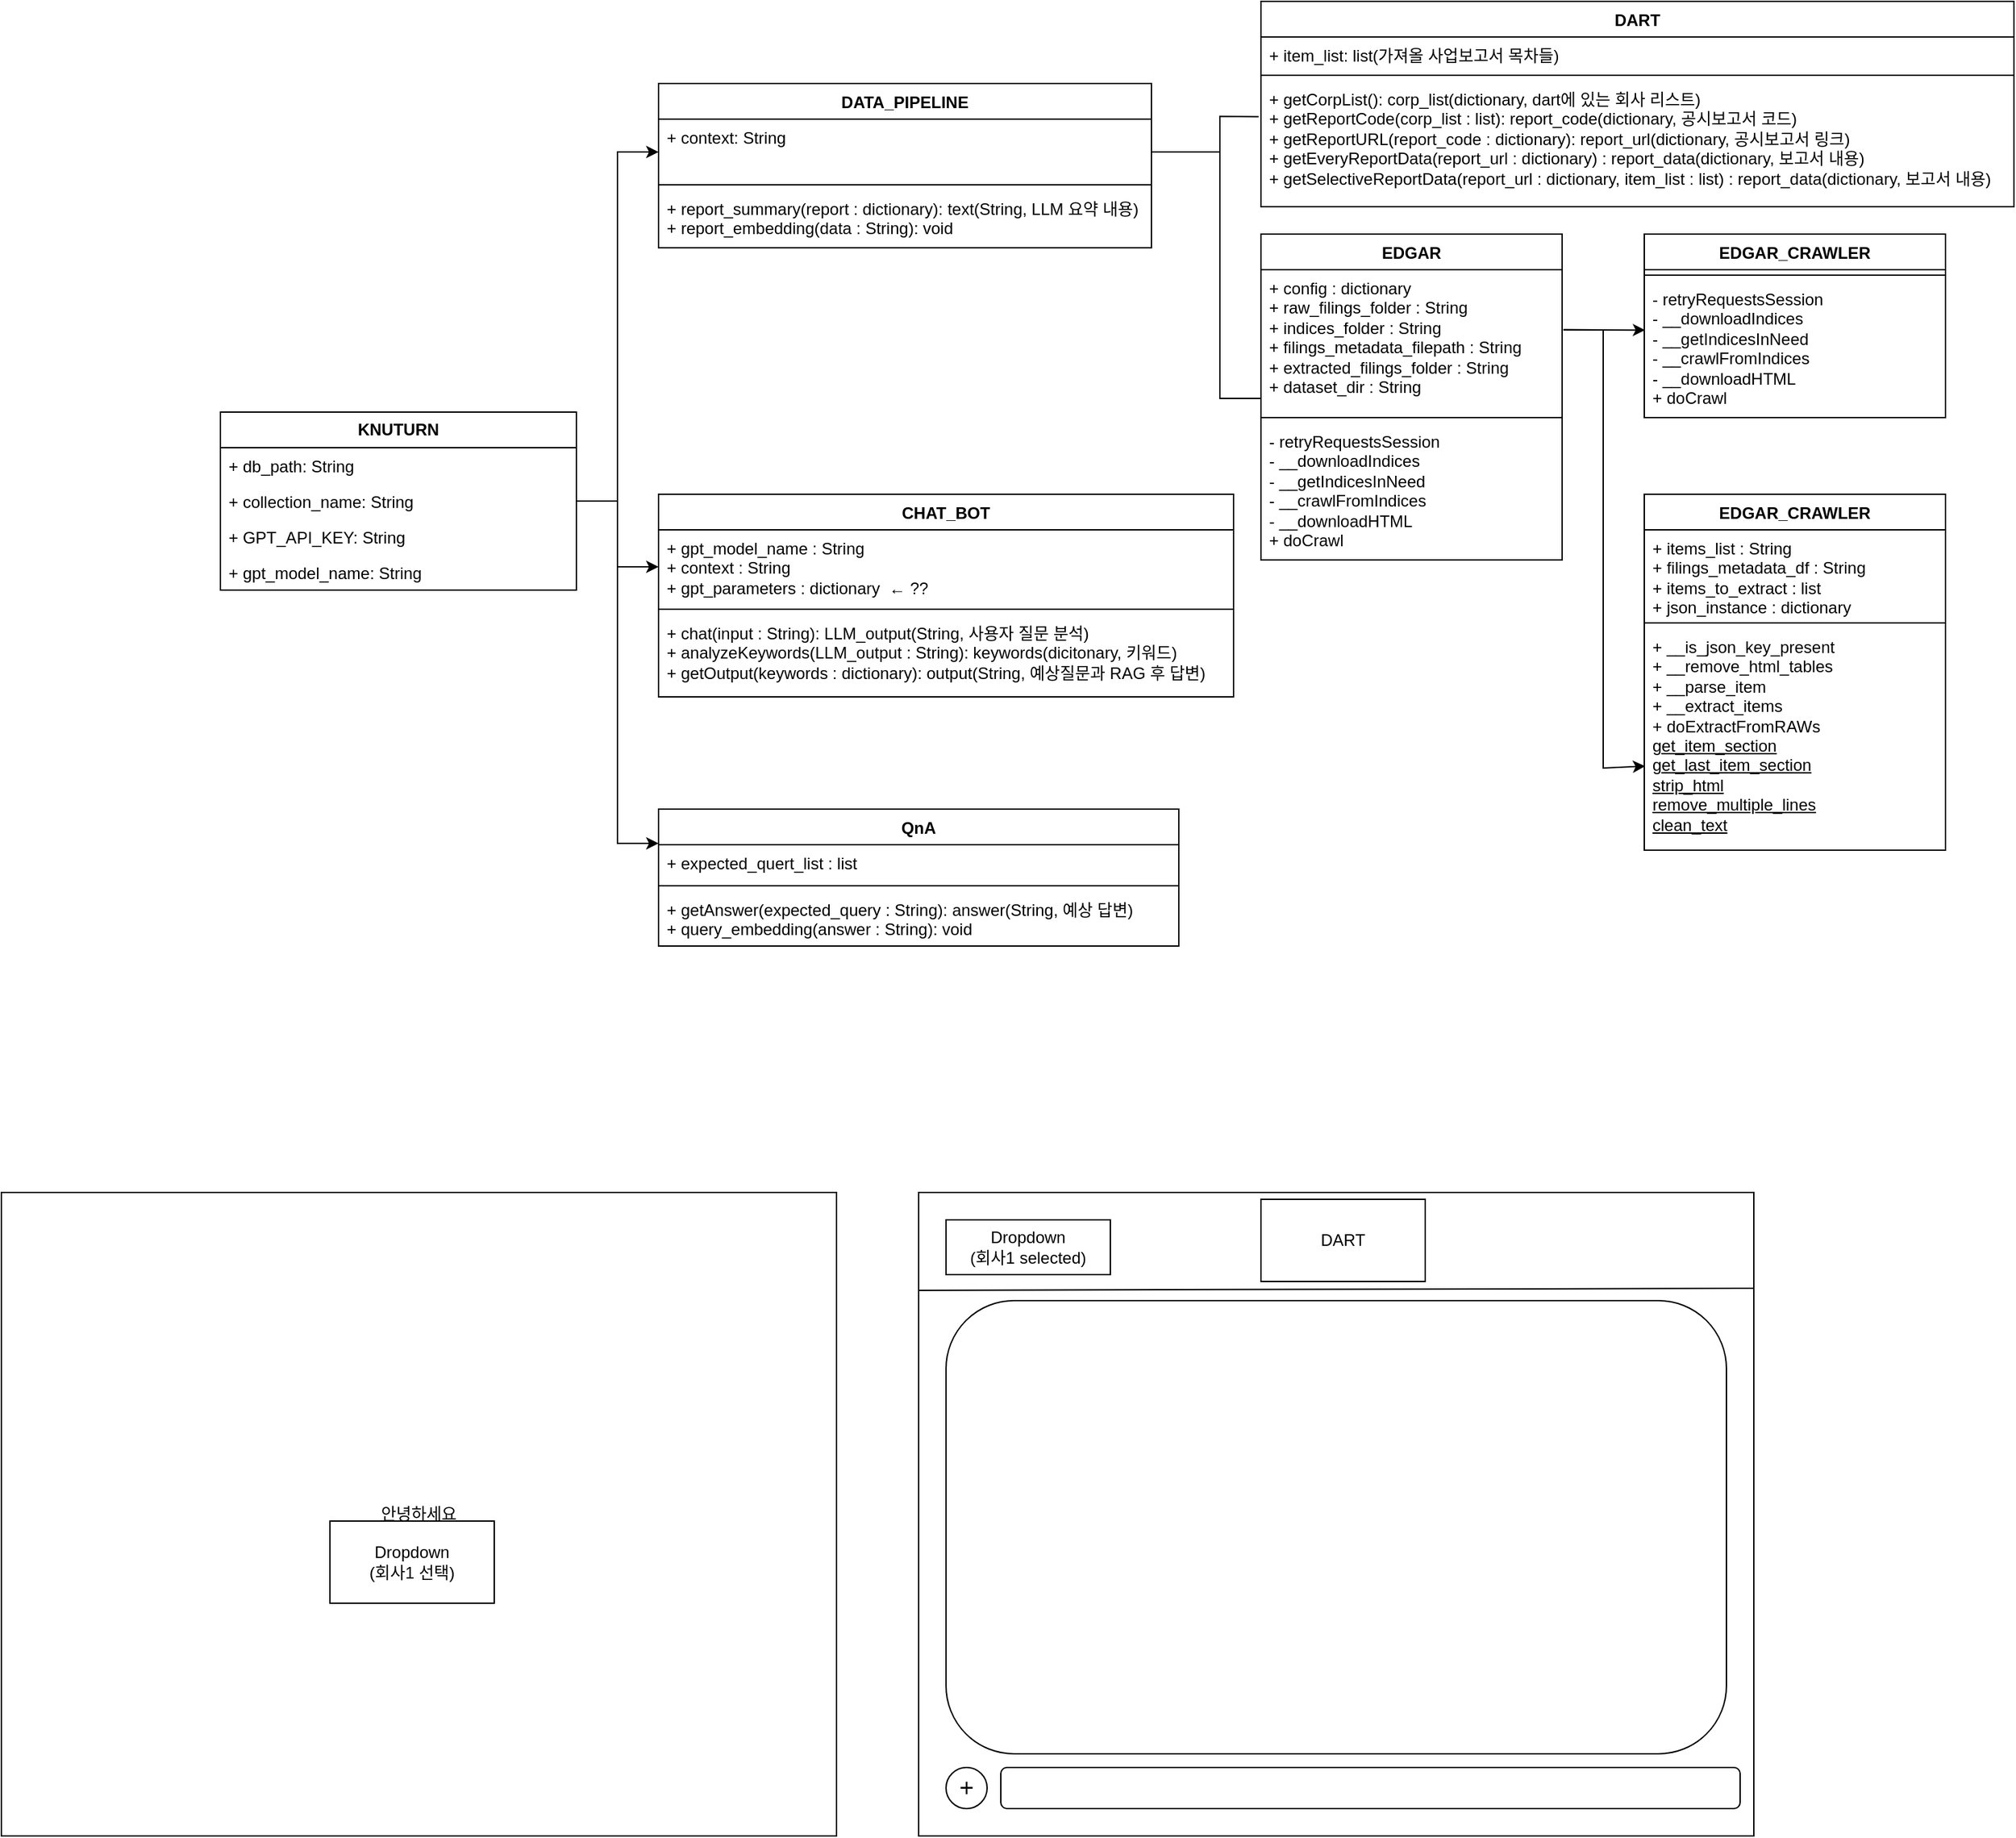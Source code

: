 <mxfile version="24.4.0" type="device">
  <diagram name="페이지-1" id="WWmK2mgtXMB2TsY04g74">
    <mxGraphModel dx="2501" dy="706" grid="1" gridSize="10" guides="1" tooltips="1" connect="1" arrows="1" fold="1" page="1" pageScale="1" pageWidth="827" pageHeight="1169" math="0" shadow="0">
      <root>
        <mxCell id="0" />
        <mxCell id="1" parent="0" />
        <mxCell id="lhYpRNcE0l-zWbSrkpPp-6" value="DATA_PIPELINE" style="swimlane;fontStyle=1;align=center;verticalAlign=top;childLayout=stackLayout;horizontal=1;startSize=26;horizontalStack=0;resizeParent=1;resizeParentMax=0;resizeLast=0;collapsible=1;marginBottom=0;whiteSpace=wrap;html=1;" parent="1" vertex="1">
          <mxGeometry x="-40" y="220" width="360" height="120" as="geometry" />
        </mxCell>
        <mxCell id="lhYpRNcE0l-zWbSrkpPp-7" value="&lt;div&gt;&lt;span style=&quot;background-color: initial;&quot;&gt;+ context: String&lt;/span&gt;&lt;br&gt;&lt;/div&gt;&lt;div&gt;&lt;br&gt;&lt;/div&gt;" style="text;strokeColor=none;fillColor=none;align=left;verticalAlign=top;spacingLeft=4;spacingRight=4;overflow=hidden;rotatable=0;points=[[0,0.5],[1,0.5]];portConstraint=eastwest;whiteSpace=wrap;html=1;" parent="lhYpRNcE0l-zWbSrkpPp-6" vertex="1">
          <mxGeometry y="26" width="360" height="44" as="geometry" />
        </mxCell>
        <mxCell id="lhYpRNcE0l-zWbSrkpPp-38" value="" style="endArrow=classic;html=1;rounded=0;curved=0;exitX=1;exitY=0.5;exitDx=0;exitDy=0;" parent="lhYpRNcE0l-zWbSrkpPp-6" source="lhYpRNcE0l-zWbSrkpPp-33" edge="1">
          <mxGeometry width="50" height="50" relative="1" as="geometry">
            <mxPoint x="300" y="360" as="sourcePoint" />
            <mxPoint y="50" as="targetPoint" />
            <Array as="points">
              <mxPoint x="-30" y="305" />
              <mxPoint x="-30" y="50" />
            </Array>
          </mxGeometry>
        </mxCell>
        <mxCell id="lhYpRNcE0l-zWbSrkpPp-8" value="" style="line;strokeWidth=1;fillColor=none;align=left;verticalAlign=middle;spacingTop=-1;spacingLeft=3;spacingRight=3;rotatable=0;labelPosition=right;points=[];portConstraint=eastwest;strokeColor=inherit;" parent="lhYpRNcE0l-zWbSrkpPp-6" vertex="1">
          <mxGeometry y="70" width="360" height="8" as="geometry" />
        </mxCell>
        <mxCell id="lhYpRNcE0l-zWbSrkpPp-9" value="&lt;div&gt;+ report_summary(report : dictionary): text(String, LLM 요약 내용)&lt;/div&gt;+ report_embedding(data : String): void" style="text;strokeColor=none;fillColor=none;align=left;verticalAlign=top;spacingLeft=4;spacingRight=4;overflow=hidden;rotatable=0;points=[[0,0.5],[1,0.5]];portConstraint=eastwest;whiteSpace=wrap;html=1;" parent="lhYpRNcE0l-zWbSrkpPp-6" vertex="1">
          <mxGeometry y="78" width="360" height="42" as="geometry" />
        </mxCell>
        <mxCell id="lhYpRNcE0l-zWbSrkpPp-10" value="DART" style="swimlane;fontStyle=1;align=center;verticalAlign=top;childLayout=stackLayout;horizontal=1;startSize=26;horizontalStack=0;resizeParent=1;resizeParentMax=0;resizeLast=0;collapsible=1;marginBottom=0;whiteSpace=wrap;html=1;" parent="1" vertex="1">
          <mxGeometry x="400" y="160" width="550" height="150" as="geometry" />
        </mxCell>
        <mxCell id="lhYpRNcE0l-zWbSrkpPp-11" value="+ item_list: list(가져올 사업보고서 목차들)" style="text;strokeColor=none;fillColor=none;align=left;verticalAlign=top;spacingLeft=4;spacingRight=4;overflow=hidden;rotatable=0;points=[[0,0.5],[1,0.5]];portConstraint=eastwest;whiteSpace=wrap;html=1;" parent="lhYpRNcE0l-zWbSrkpPp-10" vertex="1">
          <mxGeometry y="26" width="550" height="24" as="geometry" />
        </mxCell>
        <mxCell id="lhYpRNcE0l-zWbSrkpPp-12" value="" style="line;strokeWidth=1;fillColor=none;align=left;verticalAlign=middle;spacingTop=-1;spacingLeft=3;spacingRight=3;rotatable=0;labelPosition=right;points=[];portConstraint=eastwest;strokeColor=inherit;" parent="lhYpRNcE0l-zWbSrkpPp-10" vertex="1">
          <mxGeometry y="50" width="550" height="8" as="geometry" />
        </mxCell>
        <mxCell id="lhYpRNcE0l-zWbSrkpPp-13" value="+ getCorpList(): corp_list(dictionary, dart에 있는 회사 리스트)&lt;div&gt;+ getReportCode(corp_list : list): report_code(dictionary, 공시보고서 코드)&lt;/div&gt;&lt;div&gt;+ getReportURL(report_code : dictionary): report_url(dictionary, 공시보고서 링크)&lt;/div&gt;&lt;div&gt;+ getEveryReportData(report_url : dictionary) : report_data(dictionary, 보고서 내용)&lt;/div&gt;&lt;div&gt;+ getSelectiveReportData(report_url : dictionary, item_list : list) : report_data(dictionary, 보고서 내용)&lt;/div&gt;" style="text;strokeColor=none;fillColor=none;align=left;verticalAlign=top;spacingLeft=4;spacingRight=4;overflow=hidden;rotatable=0;points=[[0,0.5],[1,0.5]];portConstraint=eastwest;whiteSpace=wrap;html=1;" parent="lhYpRNcE0l-zWbSrkpPp-10" vertex="1">
          <mxGeometry y="58" width="550" height="92" as="geometry" />
        </mxCell>
        <mxCell id="lhYpRNcE0l-zWbSrkpPp-15" value="EDGAR" style="swimlane;fontStyle=1;align=center;verticalAlign=top;childLayout=stackLayout;horizontal=1;startSize=26;horizontalStack=0;resizeParent=1;resizeParentMax=0;resizeLast=0;collapsible=1;marginBottom=0;whiteSpace=wrap;html=1;" parent="1" vertex="1">
          <mxGeometry x="400" y="330" width="220" height="238" as="geometry" />
        </mxCell>
        <mxCell id="lhYpRNcE0l-zWbSrkpPp-16" value="+&amp;nbsp;config : dictionary&lt;div&gt;+&amp;nbsp;raw_filings_folder : String&lt;/div&gt;&lt;div&gt;+&amp;nbsp;indices_folder : String&lt;/div&gt;&lt;div&gt;+&amp;nbsp;filings_metadata_filepath : String&lt;/div&gt;&lt;div&gt;+ extracted_filings_folder : String&lt;/div&gt;&lt;div&gt;+ dataset_dir : String&lt;/div&gt;" style="text;strokeColor=none;fillColor=none;align=left;verticalAlign=top;spacingLeft=4;spacingRight=4;overflow=hidden;rotatable=0;points=[[0,0.5],[1,0.5]];portConstraint=eastwest;whiteSpace=wrap;html=1;" parent="lhYpRNcE0l-zWbSrkpPp-15" vertex="1">
          <mxGeometry y="26" width="220" height="104" as="geometry" />
        </mxCell>
        <mxCell id="lhYpRNcE0l-zWbSrkpPp-17" value="" style="line;strokeWidth=1;fillColor=none;align=left;verticalAlign=middle;spacingTop=-1;spacingLeft=3;spacingRight=3;rotatable=0;labelPosition=right;points=[];portConstraint=eastwest;strokeColor=inherit;" parent="lhYpRNcE0l-zWbSrkpPp-15" vertex="1">
          <mxGeometry y="130" width="220" height="8" as="geometry" />
        </mxCell>
        <mxCell id="lhYpRNcE0l-zWbSrkpPp-18" value="-&amp;nbsp;retryRequestsSession&lt;div&gt;-&amp;nbsp;__downloadIndices&lt;/div&gt;&lt;div&gt;-&amp;nbsp;__getIndicesInNeed&lt;/div&gt;&lt;div&gt;-&amp;nbsp;__crawlFromIndices&lt;/div&gt;&lt;div&gt;- __downloadHTML&lt;br&gt;&lt;/div&gt;&lt;div&gt;+&amp;nbsp;doCrawl&lt;/div&gt;&lt;div&gt;&lt;br&gt;&lt;/div&gt;&lt;div&gt;&lt;br&gt;&lt;/div&gt;&lt;div&gt;&lt;br&gt;&lt;/div&gt;" style="text;strokeColor=none;fillColor=none;align=left;verticalAlign=top;spacingLeft=4;spacingRight=4;overflow=hidden;rotatable=0;points=[[0,0.5],[1,0.5]];portConstraint=eastwest;whiteSpace=wrap;html=1;" parent="lhYpRNcE0l-zWbSrkpPp-15" vertex="1">
          <mxGeometry y="138" width="220" height="100" as="geometry" />
        </mxCell>
        <mxCell id="lhYpRNcE0l-zWbSrkpPp-19" value="CHAT_BOT" style="swimlane;fontStyle=1;align=center;verticalAlign=top;childLayout=stackLayout;horizontal=1;startSize=26;horizontalStack=0;resizeParent=1;resizeParentMax=0;resizeLast=0;collapsible=1;marginBottom=0;whiteSpace=wrap;html=1;" parent="1" vertex="1">
          <mxGeometry x="-40" y="520" width="420" height="148" as="geometry" />
        </mxCell>
        <mxCell id="lhYpRNcE0l-zWbSrkpPp-20" value="+ gpt_model_name : String&lt;div&gt;+ context : String&lt;/div&gt;&lt;div&gt;+ gpt_parameters : dictionary&amp;nbsp; ← ??&lt;/div&gt;" style="text;strokeColor=none;fillColor=none;align=left;verticalAlign=top;spacingLeft=4;spacingRight=4;overflow=hidden;rotatable=0;points=[[0,0.5],[1,0.5]];portConstraint=eastwest;whiteSpace=wrap;html=1;" parent="lhYpRNcE0l-zWbSrkpPp-19" vertex="1">
          <mxGeometry y="26" width="420" height="54" as="geometry" />
        </mxCell>
        <mxCell id="lhYpRNcE0l-zWbSrkpPp-21" value="" style="line;strokeWidth=1;fillColor=none;align=left;verticalAlign=middle;spacingTop=-1;spacingLeft=3;spacingRight=3;rotatable=0;labelPosition=right;points=[];portConstraint=eastwest;strokeColor=inherit;" parent="lhYpRNcE0l-zWbSrkpPp-19" vertex="1">
          <mxGeometry y="80" width="420" height="8" as="geometry" />
        </mxCell>
        <mxCell id="lhYpRNcE0l-zWbSrkpPp-22" value="+ chat(input : String): LLM_output(String, 사용자 질문 분석)&lt;div&gt;+ analyzeKeywords(LLM_output : String): keywords(dicitonary, 키워드)&lt;br&gt;&lt;div&gt;+ getOutput(keywords : dictionary): output(String, 예상질문과 RAG 후 답변)&lt;/div&gt;&lt;/div&gt;" style="text;strokeColor=none;fillColor=none;align=left;verticalAlign=top;spacingLeft=4;spacingRight=4;overflow=hidden;rotatable=0;points=[[0,0.5],[1,0.5]];portConstraint=eastwest;whiteSpace=wrap;html=1;" parent="lhYpRNcE0l-zWbSrkpPp-19" vertex="1">
          <mxGeometry y="88" width="420" height="60" as="geometry" />
        </mxCell>
        <mxCell id="lhYpRNcE0l-zWbSrkpPp-23" value="QnA" style="swimlane;fontStyle=1;align=center;verticalAlign=top;childLayout=stackLayout;horizontal=1;startSize=26;horizontalStack=0;resizeParent=1;resizeParentMax=0;resizeLast=0;collapsible=1;marginBottom=0;whiteSpace=wrap;html=1;" parent="1" vertex="1">
          <mxGeometry x="-40" y="750" width="380" height="100" as="geometry" />
        </mxCell>
        <mxCell id="lhYpRNcE0l-zWbSrkpPp-24" value="+ expected_quert_list : list" style="text;strokeColor=none;fillColor=none;align=left;verticalAlign=top;spacingLeft=4;spacingRight=4;overflow=hidden;rotatable=0;points=[[0,0.5],[1,0.5]];portConstraint=eastwest;whiteSpace=wrap;html=1;" parent="lhYpRNcE0l-zWbSrkpPp-23" vertex="1">
          <mxGeometry y="26" width="380" height="26" as="geometry" />
        </mxCell>
        <mxCell id="lhYpRNcE0l-zWbSrkpPp-25" value="" style="line;strokeWidth=1;fillColor=none;align=left;verticalAlign=middle;spacingTop=-1;spacingLeft=3;spacingRight=3;rotatable=0;labelPosition=right;points=[];portConstraint=eastwest;strokeColor=inherit;" parent="lhYpRNcE0l-zWbSrkpPp-23" vertex="1">
          <mxGeometry y="52" width="380" height="8" as="geometry" />
        </mxCell>
        <mxCell id="lhYpRNcE0l-zWbSrkpPp-26" value="&lt;div&gt;+ getAnswer(expected_query : String): answer(String, 예상 답변)&lt;/div&gt;+ query_embedding(answer : String): void" style="text;strokeColor=none;fillColor=none;align=left;verticalAlign=top;spacingLeft=4;spacingRight=4;overflow=hidden;rotatable=0;points=[[0,0.5],[1,0.5]];portConstraint=eastwest;whiteSpace=wrap;html=1;" parent="lhYpRNcE0l-zWbSrkpPp-23" vertex="1">
          <mxGeometry y="60" width="380" height="40" as="geometry" />
        </mxCell>
        <mxCell id="lhYpRNcE0l-zWbSrkpPp-31" value="&lt;b&gt;KNUTURN&lt;/b&gt;" style="swimlane;fontStyle=0;childLayout=stackLayout;horizontal=1;startSize=26;fillColor=none;horizontalStack=0;resizeParent=1;resizeParentMax=0;resizeLast=0;collapsible=1;marginBottom=0;whiteSpace=wrap;html=1;" parent="1" vertex="1">
          <mxGeometry x="-360" y="460" width="260" height="130" as="geometry" />
        </mxCell>
        <mxCell id="lhYpRNcE0l-zWbSrkpPp-32" value="+ db_path: String" style="text;strokeColor=none;fillColor=none;align=left;verticalAlign=top;spacingLeft=4;spacingRight=4;overflow=hidden;rotatable=0;points=[[0,0.5],[1,0.5]];portConstraint=eastwest;whiteSpace=wrap;html=1;" parent="lhYpRNcE0l-zWbSrkpPp-31" vertex="1">
          <mxGeometry y="26" width="260" height="26" as="geometry" />
        </mxCell>
        <mxCell id="lhYpRNcE0l-zWbSrkpPp-33" value="+ collection_name: String" style="text;strokeColor=none;fillColor=none;align=left;verticalAlign=top;spacingLeft=4;spacingRight=4;overflow=hidden;rotatable=0;points=[[0,0.5],[1,0.5]];portConstraint=eastwest;whiteSpace=wrap;html=1;" parent="lhYpRNcE0l-zWbSrkpPp-31" vertex="1">
          <mxGeometry y="52" width="260" height="26" as="geometry" />
        </mxCell>
        <mxCell id="lhYpRNcE0l-zWbSrkpPp-34" value="+ GPT_API_KEY: String" style="text;strokeColor=none;fillColor=none;align=left;verticalAlign=top;spacingLeft=4;spacingRight=4;overflow=hidden;rotatable=0;points=[[0,0.5],[1,0.5]];portConstraint=eastwest;whiteSpace=wrap;html=1;" parent="lhYpRNcE0l-zWbSrkpPp-31" vertex="1">
          <mxGeometry y="78" width="260" height="26" as="geometry" />
        </mxCell>
        <mxCell id="ExPyh0M-GsRW-WGFh2k8-3" value="+ gpt_model_name: String" style="text;strokeColor=none;fillColor=none;align=left;verticalAlign=top;spacingLeft=4;spacingRight=4;overflow=hidden;rotatable=0;points=[[0,0.5],[1,0.5]];portConstraint=eastwest;whiteSpace=wrap;html=1;" vertex="1" parent="lhYpRNcE0l-zWbSrkpPp-31">
          <mxGeometry y="104" width="260" height="26" as="geometry" />
        </mxCell>
        <mxCell id="lhYpRNcE0l-zWbSrkpPp-39" value="" style="endArrow=classic;html=1;rounded=0;curved=0;exitX=1;exitY=0.5;exitDx=0;exitDy=0;entryX=0;entryY=0.5;entryDx=0;entryDy=0;" parent="1" source="lhYpRNcE0l-zWbSrkpPp-33" target="lhYpRNcE0l-zWbSrkpPp-20" edge="1">
          <mxGeometry width="50" height="50" relative="1" as="geometry">
            <mxPoint x="-110" y="535" as="sourcePoint" />
            <mxPoint x="-30" y="278" as="targetPoint" />
            <Array as="points">
              <mxPoint x="-70" y="525" />
              <mxPoint x="-70" y="573" />
            </Array>
          </mxGeometry>
        </mxCell>
        <mxCell id="lhYpRNcE0l-zWbSrkpPp-40" value="" style="endArrow=classic;html=1;rounded=0;curved=0;exitX=1;exitY=0.5;exitDx=0;exitDy=0;entryX=0;entryY=0.25;entryDx=0;entryDy=0;" parent="1" source="lhYpRNcE0l-zWbSrkpPp-33" target="lhYpRNcE0l-zWbSrkpPp-23" edge="1">
          <mxGeometry width="50" height="50" relative="1" as="geometry">
            <mxPoint x="-100" y="545" as="sourcePoint" />
            <mxPoint x="-20" y="288" as="targetPoint" />
            <Array as="points">
              <mxPoint x="-70" y="525" />
              <mxPoint x="-70" y="775" />
            </Array>
          </mxGeometry>
        </mxCell>
        <mxCell id="ye_NqIISfGuv27rsNgW7-1" value="EDGAR_CRAWLER" style="swimlane;fontStyle=1;align=center;verticalAlign=top;childLayout=stackLayout;horizontal=1;startSize=26;horizontalStack=0;resizeParent=1;resizeParentMax=0;resizeLast=0;collapsible=1;marginBottom=0;whiteSpace=wrap;html=1;" parent="1" vertex="1">
          <mxGeometry x="680" y="330" width="220" height="134" as="geometry" />
        </mxCell>
        <mxCell id="ye_NqIISfGuv27rsNgW7-3" value="" style="line;strokeWidth=1;fillColor=none;align=left;verticalAlign=middle;spacingTop=-1;spacingLeft=3;spacingRight=3;rotatable=0;labelPosition=right;points=[];portConstraint=eastwest;strokeColor=inherit;" parent="ye_NqIISfGuv27rsNgW7-1" vertex="1">
          <mxGeometry y="26" width="220" height="8" as="geometry" />
        </mxCell>
        <mxCell id="ye_NqIISfGuv27rsNgW7-4" value="-&amp;nbsp;retryRequestsSession&lt;div&gt;-&amp;nbsp;__downloadIndices&lt;/div&gt;&lt;div&gt;-&amp;nbsp;__getIndicesInNeed&lt;/div&gt;&lt;div&gt;-&amp;nbsp;__crawlFromIndices&lt;/div&gt;&lt;div&gt;- __downloadHTML&lt;br&gt;&lt;/div&gt;&lt;div&gt;+&amp;nbsp;doCrawl&lt;/div&gt;&lt;div&gt;&lt;br&gt;&lt;/div&gt;&lt;div&gt;&lt;br&gt;&lt;/div&gt;&lt;div&gt;doExtractFromRAWs&lt;br&gt;&lt;/div&gt;" style="text;strokeColor=none;fillColor=none;align=left;verticalAlign=top;spacingLeft=4;spacingRight=4;overflow=hidden;rotatable=0;points=[[0,0.5],[1,0.5]];portConstraint=eastwest;whiteSpace=wrap;html=1;" parent="ye_NqIISfGuv27rsNgW7-1" vertex="1">
          <mxGeometry y="34" width="220" height="100" as="geometry" />
        </mxCell>
        <mxCell id="ye_NqIISfGuv27rsNgW7-9" value="" style="endArrow=classic;html=1;rounded=0;exitX=1.005;exitY=0.422;exitDx=0;exitDy=0;exitPerimeter=0;entryX=0.003;entryY=0.361;entryDx=0;entryDy=0;entryPerimeter=0;" parent="1" source="lhYpRNcE0l-zWbSrkpPp-16" target="ye_NqIISfGuv27rsNgW7-4" edge="1">
          <mxGeometry width="50" height="50" relative="1" as="geometry">
            <mxPoint x="620.0" y="396.626" as="sourcePoint" />
            <mxPoint x="680.66" y="397.37" as="targetPoint" />
          </mxGeometry>
        </mxCell>
        <mxCell id="ye_NqIISfGuv27rsNgW7-10" value="" style="endArrow=classic;html=1;rounded=0;exitX=1.004;exitY=0.422;exitDx=0;exitDy=0;exitPerimeter=0;entryX=0.003;entryY=0.621;entryDx=0;entryDy=0;entryPerimeter=0;" parent="1" source="lhYpRNcE0l-zWbSrkpPp-16" target="ye_NqIISfGuv27rsNgW7-16" edge="1">
          <mxGeometry width="50" height="50" relative="1" as="geometry">
            <mxPoint x="633" y="410" as="sourcePoint" />
            <mxPoint x="679.56" y="708.17" as="targetPoint" />
            <Array as="points">
              <mxPoint x="650" y="400" />
              <mxPoint x="650" y="720" />
            </Array>
          </mxGeometry>
        </mxCell>
        <mxCell id="ye_NqIISfGuv27rsNgW7-13" value="EDGAR_CRAWLER" style="swimlane;fontStyle=1;align=center;verticalAlign=top;childLayout=stackLayout;horizontal=1;startSize=26;horizontalStack=0;resizeParent=1;resizeParentMax=0;resizeLast=0;collapsible=1;marginBottom=0;whiteSpace=wrap;html=1;" parent="1" vertex="1">
          <mxGeometry x="680" y="520" width="220" height="260" as="geometry" />
        </mxCell>
        <mxCell id="ye_NqIISfGuv27rsNgW7-14" value="&lt;div&gt;+ items_list : String&lt;/div&gt;&lt;div&gt;+ filings_metadata_df : String&lt;/div&gt;&lt;div&gt;+ items_to_extract : list&lt;/div&gt;&lt;div&gt;+ json_instance : dictionary&lt;/div&gt;" style="text;strokeColor=none;fillColor=none;align=left;verticalAlign=top;spacingLeft=4;spacingRight=4;overflow=hidden;rotatable=0;points=[[0,0.5],[1,0.5]];portConstraint=eastwest;whiteSpace=wrap;html=1;" parent="ye_NqIISfGuv27rsNgW7-13" vertex="1">
          <mxGeometry y="26" width="220" height="64" as="geometry" />
        </mxCell>
        <mxCell id="ye_NqIISfGuv27rsNgW7-15" value="" style="line;strokeWidth=1;fillColor=none;align=left;verticalAlign=middle;spacingTop=-1;spacingLeft=3;spacingRight=3;rotatable=0;labelPosition=right;points=[];portConstraint=eastwest;strokeColor=inherit;" parent="ye_NqIISfGuv27rsNgW7-13" vertex="1">
          <mxGeometry y="90" width="220" height="8" as="geometry" />
        </mxCell>
        <mxCell id="ye_NqIISfGuv27rsNgW7-16" value="&lt;div&gt;+&amp;nbsp;__is_json_key_present&lt;/div&gt;&lt;div&gt;+&amp;nbsp;__remove_html_tables&lt;/div&gt;&lt;div&gt;+&amp;nbsp;__parse_item&lt;/div&gt;&lt;div&gt;+&amp;nbsp;__extract_items&lt;/div&gt;&lt;div&gt;+&amp;nbsp;doExtractFromRAWs&lt;/div&gt;&lt;div&gt;&lt;u&gt;get_item_section&lt;/u&gt;&lt;br&gt;&lt;/div&gt;&lt;div&gt;&lt;u&gt;get_last_item_section&lt;br&gt;&lt;/u&gt;&lt;/div&gt;&lt;div&gt;&lt;u&gt;strip_html&lt;br&gt;&lt;/u&gt;&lt;/div&gt;&lt;div&gt;&lt;u&gt;remove_multiple_lines&lt;br&gt;&lt;/u&gt;&lt;/div&gt;&lt;div&gt;&lt;u&gt;clean_text&lt;br&gt;&lt;/u&gt;&lt;/div&gt;" style="text;strokeColor=none;fillColor=none;align=left;verticalAlign=top;spacingLeft=4;spacingRight=4;overflow=hidden;rotatable=0;points=[[0,0.5],[1,0.5]];portConstraint=eastwest;whiteSpace=wrap;html=1;" parent="ye_NqIISfGuv27rsNgW7-13" vertex="1">
          <mxGeometry y="98" width="220" height="162" as="geometry" />
        </mxCell>
        <mxCell id="ye_NqIISfGuv27rsNgW7-17" value="" style="endArrow=none;html=1;rounded=0;entryX=-0.003;entryY=0.286;entryDx=0;entryDy=0;entryPerimeter=0;" parent="1" target="lhYpRNcE0l-zWbSrkpPp-13" edge="1">
          <mxGeometry width="50" height="50" relative="1" as="geometry">
            <mxPoint x="320" y="270" as="sourcePoint" />
            <mxPoint x="400" y="320" as="targetPoint" />
            <Array as="points">
              <mxPoint x="370" y="270" />
              <mxPoint x="370" y="244" />
            </Array>
          </mxGeometry>
        </mxCell>
        <mxCell id="ye_NqIISfGuv27rsNgW7-18" value="" style="endArrow=none;html=1;rounded=0;entryX=-0.002;entryY=0.904;entryDx=0;entryDy=0;entryPerimeter=0;" parent="1" target="lhYpRNcE0l-zWbSrkpPp-16" edge="1">
          <mxGeometry width="50" height="50" relative="1" as="geometry">
            <mxPoint x="320" y="270" as="sourcePoint" />
            <mxPoint x="408" y="254" as="targetPoint" />
            <Array as="points">
              <mxPoint x="370" y="270" />
              <mxPoint x="370" y="350" />
              <mxPoint x="370" y="450" />
            </Array>
          </mxGeometry>
        </mxCell>
        <mxCell id="Mz0d0PkMH8Rdq7hQsxs9-1" value="안녕하세요" style="rounded=0;whiteSpace=wrap;html=1;" parent="1" vertex="1">
          <mxGeometry x="-520" y="1030" width="610" height="470" as="geometry" />
        </mxCell>
        <mxCell id="Mz0d0PkMH8Rdq7hQsxs9-2" value="Dropdown&lt;div&gt;(회사1 선택)&lt;/div&gt;" style="rounded=0;whiteSpace=wrap;html=1;" parent="1" vertex="1">
          <mxGeometry x="-280" y="1270" width="120" height="60" as="geometry" />
        </mxCell>
        <mxCell id="Mz0d0PkMH8Rdq7hQsxs9-3" value="" style="rounded=0;whiteSpace=wrap;html=1;" parent="1" vertex="1">
          <mxGeometry x="150" y="1030" width="610" height="470" as="geometry" />
        </mxCell>
        <mxCell id="Mz0d0PkMH8Rdq7hQsxs9-4" value="Dropdown&lt;div&gt;(회사1 selected)&lt;/div&gt;" style="rounded=0;whiteSpace=wrap;html=1;" parent="1" vertex="1">
          <mxGeometry x="170" y="1050" width="120" height="40" as="geometry" />
        </mxCell>
        <mxCell id="Mz0d0PkMH8Rdq7hQsxs9-5" value="&lt;font style=&quot;font-size: 18px;&quot;&gt;+&lt;/font&gt;" style="ellipse;whiteSpace=wrap;html=1;aspect=fixed;" parent="1" vertex="1">
          <mxGeometry x="170" y="1450" width="30" height="30" as="geometry" />
        </mxCell>
        <mxCell id="Mz0d0PkMH8Rdq7hQsxs9-6" value="" style="rounded=1;whiteSpace=wrap;html=1;" parent="1" vertex="1">
          <mxGeometry x="210" y="1450" width="540" height="30" as="geometry" />
        </mxCell>
        <mxCell id="Mz0d0PkMH8Rdq7hQsxs9-8" value="" style="endArrow=none;html=1;rounded=0;exitX=0;exitY=0.152;exitDx=0;exitDy=0;exitPerimeter=0;" parent="1" source="Mz0d0PkMH8Rdq7hQsxs9-3" edge="1">
          <mxGeometry width="50" height="50" relative="1" as="geometry">
            <mxPoint x="210" y="1250" as="sourcePoint" />
            <mxPoint x="760" y="1100" as="targetPoint" />
          </mxGeometry>
        </mxCell>
        <mxCell id="Mz0d0PkMH8Rdq7hQsxs9-10" value="" style="rounded=1;whiteSpace=wrap;html=1;" parent="1" vertex="1">
          <mxGeometry x="170" y="1109" width="570" height="331" as="geometry" />
        </mxCell>
        <mxCell id="Mz0d0PkMH8Rdq7hQsxs9-15" value="&lt;div&gt;DART&lt;/div&gt;" style="rounded=0;whiteSpace=wrap;html=1;" parent="1" vertex="1">
          <mxGeometry x="400" y="1035" width="120" height="60" as="geometry" />
        </mxCell>
      </root>
    </mxGraphModel>
  </diagram>
</mxfile>
